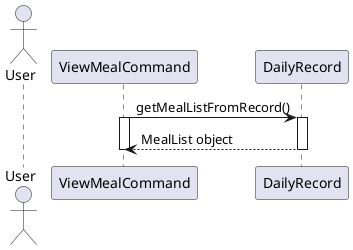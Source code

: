 @startuml
actor User
participant "ViewMealCommand" as ViewCmd
participant "DailyRecord" as DailyRec

ViewCmd -> DailyRec: getMealListFromRecord()
activate ViewCmd
activate DailyRec
DailyRec --> ViewCmd: MealList object
deactivate DailyRec

deactivate ViewCmd
@enduml


